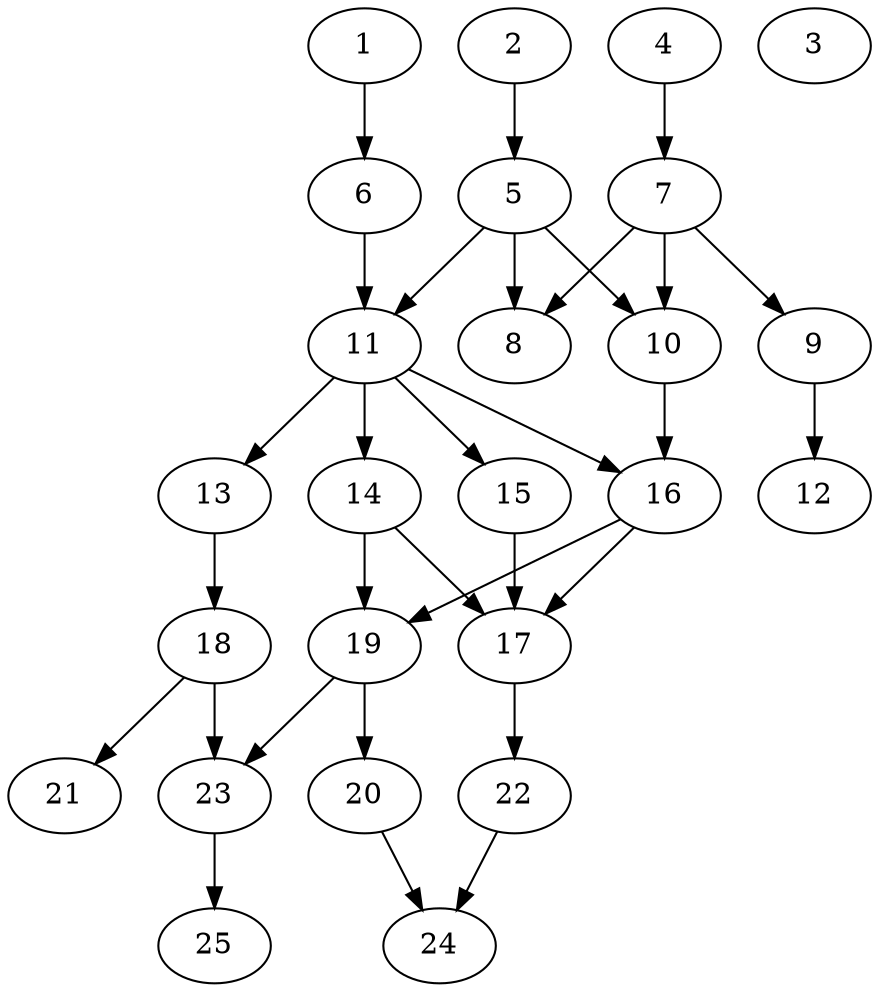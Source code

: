 // DAG automatically generated by daggen at Thu Oct  3 14:00:39 2019
// ./daggen --dot -n 25 --ccr 0.5 --fat 0.5 --regular 0.7 --density 0.5 --mindata 5242880 --maxdata 52428800 
digraph G {
  1 [size="54048768", alpha="0.19", expect_size="27024384"] 
  1 -> 6 [size ="27024384"]
  2 [size="89743360", alpha="0.08", expect_size="44871680"] 
  2 -> 5 [size ="44871680"]
  3 [size="84297728", alpha="0.15", expect_size="42148864"] 
  4 [size="11673600", alpha="0.03", expect_size="5836800"] 
  4 -> 7 [size ="5836800"]
  5 [size="53729280", alpha="0.04", expect_size="26864640"] 
  5 -> 8 [size ="26864640"]
  5 -> 10 [size ="26864640"]
  5 -> 11 [size ="26864640"]
  6 [size="104808448", alpha="0.12", expect_size="52404224"] 
  6 -> 11 [size ="52404224"]
  7 [size="45983744", alpha="0.04", expect_size="22991872"] 
  7 -> 8 [size ="22991872"]
  7 -> 9 [size ="22991872"]
  7 -> 10 [size ="22991872"]
  8 [size="58396672", alpha="0.01", expect_size="29198336"] 
  9 [size="15697920", alpha="0.12", expect_size="7848960"] 
  9 -> 12 [size ="7848960"]
  10 [size="12898304", alpha="0.09", expect_size="6449152"] 
  10 -> 16 [size ="6449152"]
  11 [size="43849728", alpha="0.04", expect_size="21924864"] 
  11 -> 13 [size ="21924864"]
  11 -> 14 [size ="21924864"]
  11 -> 15 [size ="21924864"]
  11 -> 16 [size ="21924864"]
  12 [size="36935680", alpha="0.08", expect_size="18467840"] 
  13 [size="73459712", alpha="0.04", expect_size="36729856"] 
  13 -> 18 [size ="36729856"]
  14 [size="48668672", alpha="0.05", expect_size="24334336"] 
  14 -> 17 [size ="24334336"]
  14 -> 19 [size ="24334336"]
  15 [size="64727040", alpha="0.19", expect_size="32363520"] 
  15 -> 17 [size ="32363520"]
  16 [size="85735424", alpha="0.14", expect_size="42867712"] 
  16 -> 17 [size ="42867712"]
  16 -> 19 [size ="42867712"]
  17 [size="47017984", alpha="0.18", expect_size="23508992"] 
  17 -> 22 [size ="23508992"]
  18 [size="68077568", alpha="0.15", expect_size="34038784"] 
  18 -> 21 [size ="34038784"]
  18 -> 23 [size ="34038784"]
  19 [size="72237056", alpha="0.15", expect_size="36118528"] 
  19 -> 20 [size ="36118528"]
  19 -> 23 [size ="36118528"]
  20 [size="32899072", alpha="0.03", expect_size="16449536"] 
  20 -> 24 [size ="16449536"]
  21 [size="74397696", alpha="0.01", expect_size="37198848"] 
  22 [size="93302784", alpha="0.15", expect_size="46651392"] 
  22 -> 24 [size ="46651392"]
  23 [size="36470784", alpha="0.05", expect_size="18235392"] 
  23 -> 25 [size ="18235392"]
  24 [size="56076288", alpha="0.15", expect_size="28038144"] 
  25 [size="77508608", alpha="0.15", expect_size="38754304"] 
}
